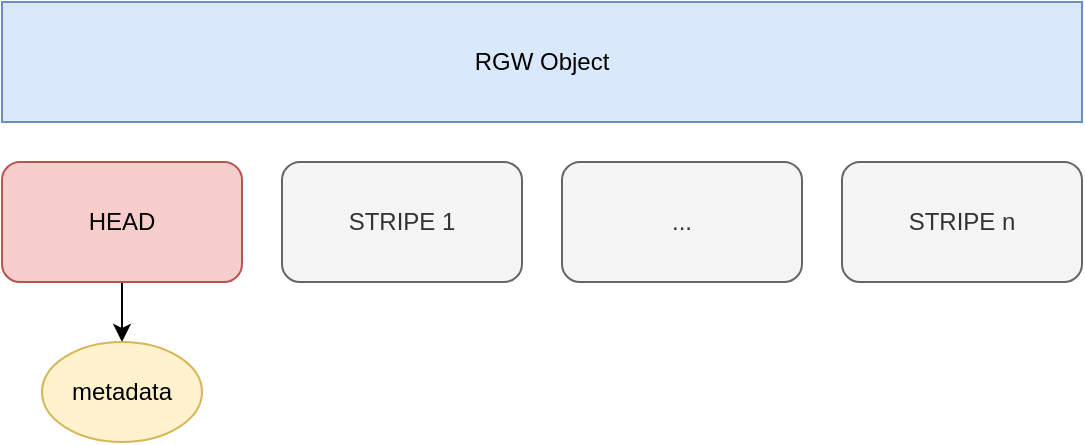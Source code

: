 <mxfile version="24.7.17">
  <diagram name="user" id="xb5sd9Pgj6dSYRaOLRdB">
    <mxGraphModel dx="1036" dy="544" grid="1" gridSize="10" guides="1" tooltips="1" connect="1" arrows="1" fold="1" page="1" pageScale="1" pageWidth="2339" pageHeight="3300" math="0" shadow="0">
      <root>
        <mxCell id="0" />
        <mxCell id="1" parent="0" />
        <mxCell id="Pl6mrjqCxQMqLILeFapH-9" value="" style="group" vertex="1" connectable="0" parent="1">
          <mxGeometry x="280" y="90" width="540" height="220" as="geometry" />
        </mxCell>
        <mxCell id="Pl6mrjqCxQMqLILeFapH-1" value="RGW Object" style="rounded=0;whiteSpace=wrap;html=1;fillColor=#dae8fc;strokeColor=#6c8ebf;" vertex="1" parent="Pl6mrjqCxQMqLILeFapH-9">
          <mxGeometry width="540" height="60" as="geometry" />
        </mxCell>
        <mxCell id="Pl6mrjqCxQMqLILeFapH-8" style="edgeStyle=orthogonalEdgeStyle;rounded=0;orthogonalLoop=1;jettySize=auto;html=1;" edge="1" parent="Pl6mrjqCxQMqLILeFapH-9" source="Pl6mrjqCxQMqLILeFapH-2" target="Pl6mrjqCxQMqLILeFapH-7">
          <mxGeometry relative="1" as="geometry" />
        </mxCell>
        <mxCell id="Pl6mrjqCxQMqLILeFapH-2" value="HEAD" style="rounded=1;whiteSpace=wrap;html=1;fillColor=#f8cecc;strokeColor=#b85450;" vertex="1" parent="Pl6mrjqCxQMqLILeFapH-9">
          <mxGeometry y="80" width="120" height="60" as="geometry" />
        </mxCell>
        <mxCell id="Pl6mrjqCxQMqLILeFapH-3" value="STRIPE 1" style="rounded=1;whiteSpace=wrap;html=1;fillColor=#f5f5f5;fontColor=#333333;strokeColor=#666666;" vertex="1" parent="Pl6mrjqCxQMqLILeFapH-9">
          <mxGeometry x="140" y="80" width="120" height="60" as="geometry" />
        </mxCell>
        <mxCell id="Pl6mrjqCxQMqLILeFapH-4" value="..." style="rounded=1;whiteSpace=wrap;html=1;fillColor=#f5f5f5;fontColor=#333333;strokeColor=#666666;" vertex="1" parent="Pl6mrjqCxQMqLILeFapH-9">
          <mxGeometry x="280" y="80" width="120" height="60" as="geometry" />
        </mxCell>
        <mxCell id="Pl6mrjqCxQMqLILeFapH-6" value="STRIPE n" style="rounded=1;whiteSpace=wrap;html=1;fillColor=#f5f5f5;fontColor=#333333;strokeColor=#666666;" vertex="1" parent="Pl6mrjqCxQMqLILeFapH-9">
          <mxGeometry x="420" y="80" width="120" height="60" as="geometry" />
        </mxCell>
        <mxCell id="Pl6mrjqCxQMqLILeFapH-7" value="metadata" style="ellipse;whiteSpace=wrap;html=1;fillColor=#fff2cc;strokeColor=#d6b656;" vertex="1" parent="Pl6mrjqCxQMqLILeFapH-9">
          <mxGeometry x="20" y="170" width="80" height="50" as="geometry" />
        </mxCell>
      </root>
    </mxGraphModel>
  </diagram>
</mxfile>
